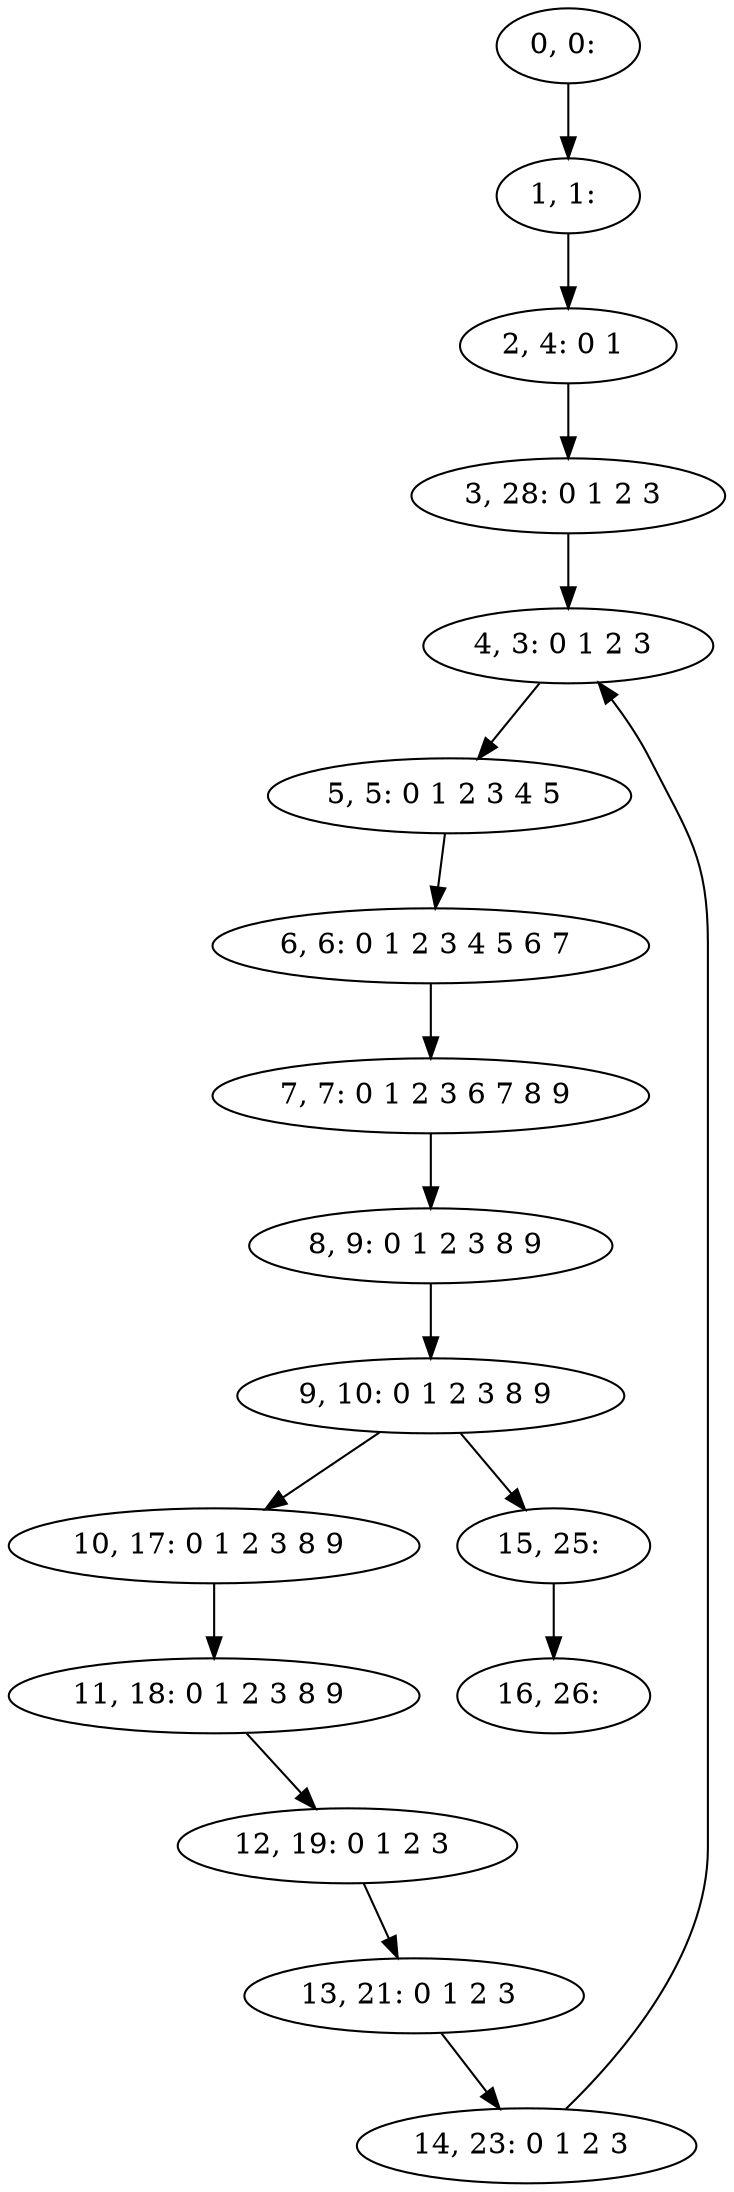 digraph G {
0[label="0, 0: "];
1[label="1, 1: "];
2[label="2, 4: 0 1 "];
3[label="3, 28: 0 1 2 3 "];
4[label="4, 3: 0 1 2 3 "];
5[label="5, 5: 0 1 2 3 4 5 "];
6[label="6, 6: 0 1 2 3 4 5 6 7 "];
7[label="7, 7: 0 1 2 3 6 7 8 9 "];
8[label="8, 9: 0 1 2 3 8 9 "];
9[label="9, 10: 0 1 2 3 8 9 "];
10[label="10, 17: 0 1 2 3 8 9 "];
11[label="11, 18: 0 1 2 3 8 9 "];
12[label="12, 19: 0 1 2 3 "];
13[label="13, 21: 0 1 2 3 "];
14[label="14, 23: 0 1 2 3 "];
15[label="15, 25: "];
16[label="16, 26: "];
0->1 ;
1->2 ;
2->3 ;
3->4 ;
4->5 ;
5->6 ;
6->7 ;
7->8 ;
8->9 ;
9->10 ;
9->15 ;
10->11 ;
11->12 ;
12->13 ;
13->14 ;
14->4 ;
15->16 ;
}
